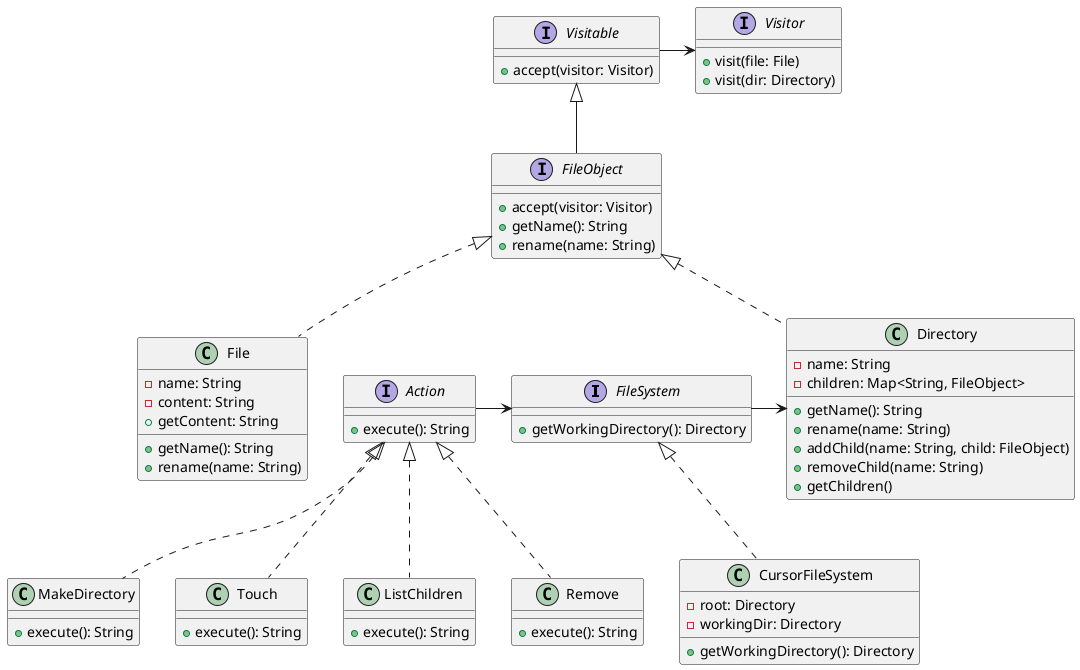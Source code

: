 @startuml
'https://plantuml.com/class-diagram

interface FileSystem {
    + getWorkingDirectory(): Directory
}

class CursorFileSystem implements FileSystem {
    - root: Directory
    - workingDir: Directory
    + getWorkingDirectory(): Directory
}

interface Visitor {
    + visit(file: File)
    + visit(dir: Directory)
}

interface Visitable {
    + accept(visitor: Visitor)
}

interface FileObject extends Visitable {
    + accept(visitor: Visitor)
    + getName(): String
    + rename(name: String)
}

class Directory implements FileObject {
    - name: String
    - children: Map<String, FileObject>
    + getName(): String
    + rename(name: String)
    + addChild(name: String, child: FileObject)
    + removeChild(name: String)
    + getChildren()
}

class File implements FileObject {
    - name: String
    - content: String
    + getName(): String
    + rename(name: String)
    + getContent: String
}

interface Action {
    + execute(): String
}

'Should execute() return a String?
'Should the commands have the result stored to an attribute?
'Should the commands have listeners?
class MakeDirectory implements Action {
    + execute(): String
}
class Touch implements Action {
    + execute(): String
}
class ListChildren implements Action {
    + execute(): String
}
class Remove implements Action {
    + execute(): String
}

FileSystem -> Directory
Action -> FileSystem
Visitable -> Visitor

@enduml